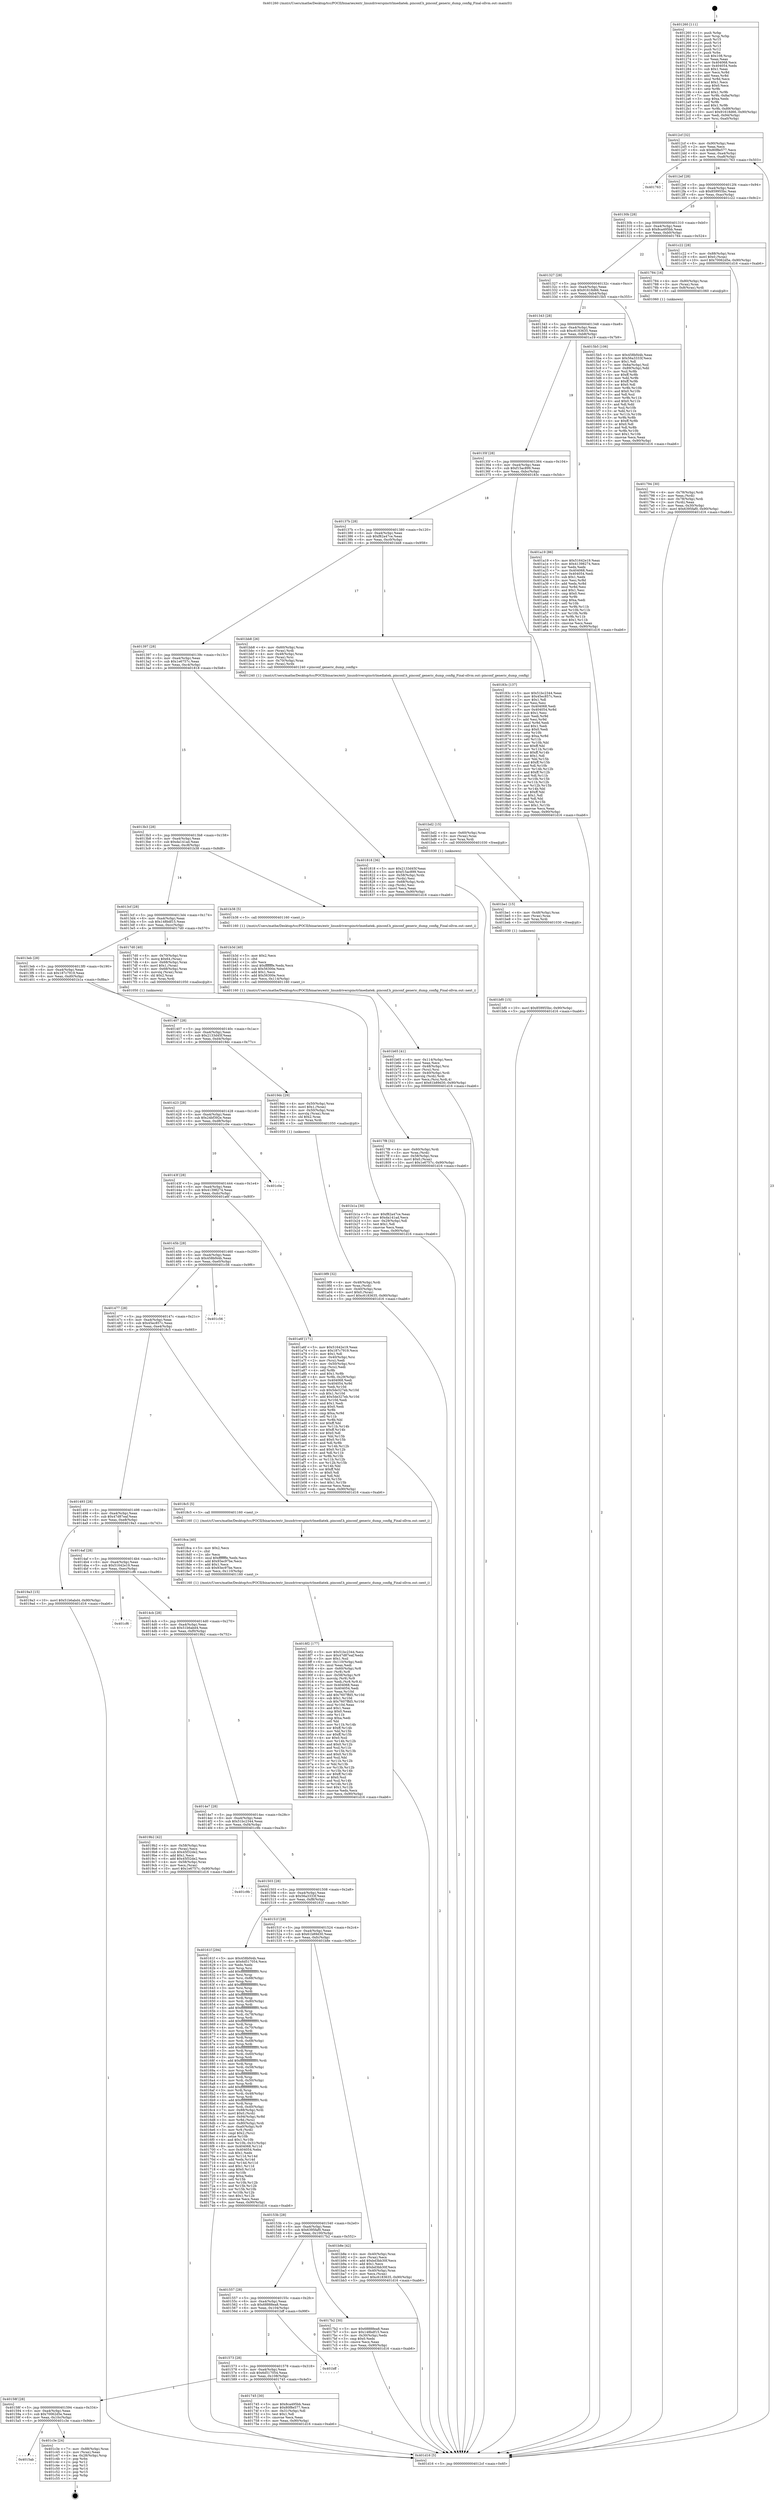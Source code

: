 digraph "0x401260" {
  label = "0x401260 (/mnt/c/Users/mathe/Desktop/tcc/POCII/binaries/extr_linuxdriverspinctrlmediatek..pinconf.h_pinconf_generic_dump_config_Final-ollvm.out::main(0))"
  labelloc = "t"
  node[shape=record]

  Entry [label="",width=0.3,height=0.3,shape=circle,fillcolor=black,style=filled]
  "0x4012cf" [label="{
     0x4012cf [32]\l
     | [instrs]\l
     &nbsp;&nbsp;0x4012cf \<+6\>: mov -0x90(%rbp),%eax\l
     &nbsp;&nbsp;0x4012d5 \<+2\>: mov %eax,%ecx\l
     &nbsp;&nbsp;0x4012d7 \<+6\>: sub $0x80f8e577,%ecx\l
     &nbsp;&nbsp;0x4012dd \<+6\>: mov %eax,-0xa4(%rbp)\l
     &nbsp;&nbsp;0x4012e3 \<+6\>: mov %ecx,-0xa8(%rbp)\l
     &nbsp;&nbsp;0x4012e9 \<+6\>: je 0000000000401763 \<main+0x503\>\l
  }"]
  "0x401763" [label="{
     0x401763\l
  }", style=dashed]
  "0x4012ef" [label="{
     0x4012ef [28]\l
     | [instrs]\l
     &nbsp;&nbsp;0x4012ef \<+5\>: jmp 00000000004012f4 \<main+0x94\>\l
     &nbsp;&nbsp;0x4012f4 \<+6\>: mov -0xa4(%rbp),%eax\l
     &nbsp;&nbsp;0x4012fa \<+5\>: sub $0x859955bc,%eax\l
     &nbsp;&nbsp;0x4012ff \<+6\>: mov %eax,-0xac(%rbp)\l
     &nbsp;&nbsp;0x401305 \<+6\>: je 0000000000401c22 \<main+0x9c2\>\l
  }"]
  Exit [label="",width=0.3,height=0.3,shape=circle,fillcolor=black,style=filled,peripheries=2]
  "0x401c22" [label="{
     0x401c22 [28]\l
     | [instrs]\l
     &nbsp;&nbsp;0x401c22 \<+7\>: mov -0x88(%rbp),%rax\l
     &nbsp;&nbsp;0x401c29 \<+6\>: movl $0x0,(%rax)\l
     &nbsp;&nbsp;0x401c2f \<+10\>: movl $0x70062d5e,-0x90(%rbp)\l
     &nbsp;&nbsp;0x401c39 \<+5\>: jmp 0000000000401d16 \<main+0xab6\>\l
  }"]
  "0x40130b" [label="{
     0x40130b [28]\l
     | [instrs]\l
     &nbsp;&nbsp;0x40130b \<+5\>: jmp 0000000000401310 \<main+0xb0\>\l
     &nbsp;&nbsp;0x401310 \<+6\>: mov -0xa4(%rbp),%eax\l
     &nbsp;&nbsp;0x401316 \<+5\>: sub $0x8ca495bb,%eax\l
     &nbsp;&nbsp;0x40131b \<+6\>: mov %eax,-0xb0(%rbp)\l
     &nbsp;&nbsp;0x401321 \<+6\>: je 0000000000401784 \<main+0x524\>\l
  }"]
  "0x4015ab" [label="{
     0x4015ab\l
  }", style=dashed]
  "0x401784" [label="{
     0x401784 [16]\l
     | [instrs]\l
     &nbsp;&nbsp;0x401784 \<+4\>: mov -0x80(%rbp),%rax\l
     &nbsp;&nbsp;0x401788 \<+3\>: mov (%rax),%rax\l
     &nbsp;&nbsp;0x40178b \<+4\>: mov 0x8(%rax),%rdi\l
     &nbsp;&nbsp;0x40178f \<+5\>: call 0000000000401060 \<atoi@plt\>\l
     | [calls]\l
     &nbsp;&nbsp;0x401060 \{1\} (unknown)\l
  }"]
  "0x401327" [label="{
     0x401327 [28]\l
     | [instrs]\l
     &nbsp;&nbsp;0x401327 \<+5\>: jmp 000000000040132c \<main+0xcc\>\l
     &nbsp;&nbsp;0x40132c \<+6\>: mov -0xa4(%rbp),%eax\l
     &nbsp;&nbsp;0x401332 \<+5\>: sub $0x91618d66,%eax\l
     &nbsp;&nbsp;0x401337 \<+6\>: mov %eax,-0xb4(%rbp)\l
     &nbsp;&nbsp;0x40133d \<+6\>: je 00000000004015b5 \<main+0x355\>\l
  }"]
  "0x401c3e" [label="{
     0x401c3e [24]\l
     | [instrs]\l
     &nbsp;&nbsp;0x401c3e \<+7\>: mov -0x88(%rbp),%rax\l
     &nbsp;&nbsp;0x401c45 \<+2\>: mov (%rax),%eax\l
     &nbsp;&nbsp;0x401c47 \<+4\>: lea -0x28(%rbp),%rsp\l
     &nbsp;&nbsp;0x401c4b \<+1\>: pop %rbx\l
     &nbsp;&nbsp;0x401c4c \<+2\>: pop %r12\l
     &nbsp;&nbsp;0x401c4e \<+2\>: pop %r13\l
     &nbsp;&nbsp;0x401c50 \<+2\>: pop %r14\l
     &nbsp;&nbsp;0x401c52 \<+2\>: pop %r15\l
     &nbsp;&nbsp;0x401c54 \<+1\>: pop %rbp\l
     &nbsp;&nbsp;0x401c55 \<+1\>: ret\l
  }"]
  "0x4015b5" [label="{
     0x4015b5 [106]\l
     | [instrs]\l
     &nbsp;&nbsp;0x4015b5 \<+5\>: mov $0x458bf44b,%eax\l
     &nbsp;&nbsp;0x4015ba \<+5\>: mov $0x56a3333f,%ecx\l
     &nbsp;&nbsp;0x4015bf \<+2\>: mov $0x1,%dl\l
     &nbsp;&nbsp;0x4015c1 \<+7\>: mov -0x8a(%rbp),%sil\l
     &nbsp;&nbsp;0x4015c8 \<+7\>: mov -0x89(%rbp),%dil\l
     &nbsp;&nbsp;0x4015cf \<+3\>: mov %sil,%r8b\l
     &nbsp;&nbsp;0x4015d2 \<+4\>: xor $0xff,%r8b\l
     &nbsp;&nbsp;0x4015d6 \<+3\>: mov %dil,%r9b\l
     &nbsp;&nbsp;0x4015d9 \<+4\>: xor $0xff,%r9b\l
     &nbsp;&nbsp;0x4015dd \<+3\>: xor $0x0,%dl\l
     &nbsp;&nbsp;0x4015e0 \<+3\>: mov %r8b,%r10b\l
     &nbsp;&nbsp;0x4015e3 \<+4\>: and $0x0,%r10b\l
     &nbsp;&nbsp;0x4015e7 \<+3\>: and %dl,%sil\l
     &nbsp;&nbsp;0x4015ea \<+3\>: mov %r9b,%r11b\l
     &nbsp;&nbsp;0x4015ed \<+4\>: and $0x0,%r11b\l
     &nbsp;&nbsp;0x4015f1 \<+3\>: and %dl,%dil\l
     &nbsp;&nbsp;0x4015f4 \<+3\>: or %sil,%r10b\l
     &nbsp;&nbsp;0x4015f7 \<+3\>: or %dil,%r11b\l
     &nbsp;&nbsp;0x4015fa \<+3\>: xor %r11b,%r10b\l
     &nbsp;&nbsp;0x4015fd \<+3\>: or %r9b,%r8b\l
     &nbsp;&nbsp;0x401600 \<+4\>: xor $0xff,%r8b\l
     &nbsp;&nbsp;0x401604 \<+3\>: or $0x0,%dl\l
     &nbsp;&nbsp;0x401607 \<+3\>: and %dl,%r8b\l
     &nbsp;&nbsp;0x40160a \<+3\>: or %r8b,%r10b\l
     &nbsp;&nbsp;0x40160d \<+4\>: test $0x1,%r10b\l
     &nbsp;&nbsp;0x401611 \<+3\>: cmovne %ecx,%eax\l
     &nbsp;&nbsp;0x401614 \<+6\>: mov %eax,-0x90(%rbp)\l
     &nbsp;&nbsp;0x40161a \<+5\>: jmp 0000000000401d16 \<main+0xab6\>\l
  }"]
  "0x401343" [label="{
     0x401343 [28]\l
     | [instrs]\l
     &nbsp;&nbsp;0x401343 \<+5\>: jmp 0000000000401348 \<main+0xe8\>\l
     &nbsp;&nbsp;0x401348 \<+6\>: mov -0xa4(%rbp),%eax\l
     &nbsp;&nbsp;0x40134e \<+5\>: sub $0xc6183635,%eax\l
     &nbsp;&nbsp;0x401353 \<+6\>: mov %eax,-0xb8(%rbp)\l
     &nbsp;&nbsp;0x401359 \<+6\>: je 0000000000401a19 \<main+0x7b9\>\l
  }"]
  "0x401d16" [label="{
     0x401d16 [5]\l
     | [instrs]\l
     &nbsp;&nbsp;0x401d16 \<+5\>: jmp 00000000004012cf \<main+0x6f\>\l
  }"]
  "0x401260" [label="{
     0x401260 [111]\l
     | [instrs]\l
     &nbsp;&nbsp;0x401260 \<+1\>: push %rbp\l
     &nbsp;&nbsp;0x401261 \<+3\>: mov %rsp,%rbp\l
     &nbsp;&nbsp;0x401264 \<+2\>: push %r15\l
     &nbsp;&nbsp;0x401266 \<+2\>: push %r14\l
     &nbsp;&nbsp;0x401268 \<+2\>: push %r13\l
     &nbsp;&nbsp;0x40126a \<+2\>: push %r12\l
     &nbsp;&nbsp;0x40126c \<+1\>: push %rbx\l
     &nbsp;&nbsp;0x40126d \<+7\>: sub $0x108,%rsp\l
     &nbsp;&nbsp;0x401274 \<+2\>: xor %eax,%eax\l
     &nbsp;&nbsp;0x401276 \<+7\>: mov 0x404068,%ecx\l
     &nbsp;&nbsp;0x40127d \<+7\>: mov 0x404054,%edx\l
     &nbsp;&nbsp;0x401284 \<+3\>: sub $0x1,%eax\l
     &nbsp;&nbsp;0x401287 \<+3\>: mov %ecx,%r8d\l
     &nbsp;&nbsp;0x40128a \<+3\>: add %eax,%r8d\l
     &nbsp;&nbsp;0x40128d \<+4\>: imul %r8d,%ecx\l
     &nbsp;&nbsp;0x401291 \<+3\>: and $0x1,%ecx\l
     &nbsp;&nbsp;0x401294 \<+3\>: cmp $0x0,%ecx\l
     &nbsp;&nbsp;0x401297 \<+4\>: sete %r9b\l
     &nbsp;&nbsp;0x40129b \<+4\>: and $0x1,%r9b\l
     &nbsp;&nbsp;0x40129f \<+7\>: mov %r9b,-0x8a(%rbp)\l
     &nbsp;&nbsp;0x4012a6 \<+3\>: cmp $0xa,%edx\l
     &nbsp;&nbsp;0x4012a9 \<+4\>: setl %r9b\l
     &nbsp;&nbsp;0x4012ad \<+4\>: and $0x1,%r9b\l
     &nbsp;&nbsp;0x4012b1 \<+7\>: mov %r9b,-0x89(%rbp)\l
     &nbsp;&nbsp;0x4012b8 \<+10\>: movl $0x91618d66,-0x90(%rbp)\l
     &nbsp;&nbsp;0x4012c2 \<+6\>: mov %edi,-0x94(%rbp)\l
     &nbsp;&nbsp;0x4012c8 \<+7\>: mov %rsi,-0xa0(%rbp)\l
  }"]
  "0x401bf0" [label="{
     0x401bf0 [15]\l
     | [instrs]\l
     &nbsp;&nbsp;0x401bf0 \<+10\>: movl $0x859955bc,-0x90(%rbp)\l
     &nbsp;&nbsp;0x401bfa \<+5\>: jmp 0000000000401d16 \<main+0xab6\>\l
  }"]
  "0x401a19" [label="{
     0x401a19 [86]\l
     | [instrs]\l
     &nbsp;&nbsp;0x401a19 \<+5\>: mov $0x51642e19,%eax\l
     &nbsp;&nbsp;0x401a1e \<+5\>: mov $0x41398274,%ecx\l
     &nbsp;&nbsp;0x401a23 \<+2\>: xor %edx,%edx\l
     &nbsp;&nbsp;0x401a25 \<+7\>: mov 0x404068,%esi\l
     &nbsp;&nbsp;0x401a2c \<+7\>: mov 0x404054,%edi\l
     &nbsp;&nbsp;0x401a33 \<+3\>: sub $0x1,%edx\l
     &nbsp;&nbsp;0x401a36 \<+3\>: mov %esi,%r8d\l
     &nbsp;&nbsp;0x401a39 \<+3\>: add %edx,%r8d\l
     &nbsp;&nbsp;0x401a3c \<+4\>: imul %r8d,%esi\l
     &nbsp;&nbsp;0x401a40 \<+3\>: and $0x1,%esi\l
     &nbsp;&nbsp;0x401a43 \<+3\>: cmp $0x0,%esi\l
     &nbsp;&nbsp;0x401a46 \<+4\>: sete %r9b\l
     &nbsp;&nbsp;0x401a4a \<+3\>: cmp $0xa,%edi\l
     &nbsp;&nbsp;0x401a4d \<+4\>: setl %r10b\l
     &nbsp;&nbsp;0x401a51 \<+3\>: mov %r9b,%r11b\l
     &nbsp;&nbsp;0x401a54 \<+3\>: and %r10b,%r11b\l
     &nbsp;&nbsp;0x401a57 \<+3\>: xor %r10b,%r9b\l
     &nbsp;&nbsp;0x401a5a \<+3\>: or %r9b,%r11b\l
     &nbsp;&nbsp;0x401a5d \<+4\>: test $0x1,%r11b\l
     &nbsp;&nbsp;0x401a61 \<+3\>: cmovne %ecx,%eax\l
     &nbsp;&nbsp;0x401a64 \<+6\>: mov %eax,-0x90(%rbp)\l
     &nbsp;&nbsp;0x401a6a \<+5\>: jmp 0000000000401d16 \<main+0xab6\>\l
  }"]
  "0x40135f" [label="{
     0x40135f [28]\l
     | [instrs]\l
     &nbsp;&nbsp;0x40135f \<+5\>: jmp 0000000000401364 \<main+0x104\>\l
     &nbsp;&nbsp;0x401364 \<+6\>: mov -0xa4(%rbp),%eax\l
     &nbsp;&nbsp;0x40136a \<+5\>: sub $0xf15ac899,%eax\l
     &nbsp;&nbsp;0x40136f \<+6\>: mov %eax,-0xbc(%rbp)\l
     &nbsp;&nbsp;0x401375 \<+6\>: je 000000000040183c \<main+0x5dc\>\l
  }"]
  "0x401be1" [label="{
     0x401be1 [15]\l
     | [instrs]\l
     &nbsp;&nbsp;0x401be1 \<+4\>: mov -0x48(%rbp),%rax\l
     &nbsp;&nbsp;0x401be5 \<+3\>: mov (%rax),%rax\l
     &nbsp;&nbsp;0x401be8 \<+3\>: mov %rax,%rdi\l
     &nbsp;&nbsp;0x401beb \<+5\>: call 0000000000401030 \<free@plt\>\l
     | [calls]\l
     &nbsp;&nbsp;0x401030 \{1\} (unknown)\l
  }"]
  "0x40183c" [label="{
     0x40183c [137]\l
     | [instrs]\l
     &nbsp;&nbsp;0x40183c \<+5\>: mov $0x51bc2344,%eax\l
     &nbsp;&nbsp;0x401841 \<+5\>: mov $0x45ec857c,%ecx\l
     &nbsp;&nbsp;0x401846 \<+2\>: mov $0x1,%dl\l
     &nbsp;&nbsp;0x401848 \<+2\>: xor %esi,%esi\l
     &nbsp;&nbsp;0x40184a \<+7\>: mov 0x404068,%edi\l
     &nbsp;&nbsp;0x401851 \<+8\>: mov 0x404054,%r8d\l
     &nbsp;&nbsp;0x401859 \<+3\>: sub $0x1,%esi\l
     &nbsp;&nbsp;0x40185c \<+3\>: mov %edi,%r9d\l
     &nbsp;&nbsp;0x40185f \<+3\>: add %esi,%r9d\l
     &nbsp;&nbsp;0x401862 \<+4\>: imul %r9d,%edi\l
     &nbsp;&nbsp;0x401866 \<+3\>: and $0x1,%edi\l
     &nbsp;&nbsp;0x401869 \<+3\>: cmp $0x0,%edi\l
     &nbsp;&nbsp;0x40186c \<+4\>: sete %r10b\l
     &nbsp;&nbsp;0x401870 \<+4\>: cmp $0xa,%r8d\l
     &nbsp;&nbsp;0x401874 \<+4\>: setl %r11b\l
     &nbsp;&nbsp;0x401878 \<+3\>: mov %r10b,%bl\l
     &nbsp;&nbsp;0x40187b \<+3\>: xor $0xff,%bl\l
     &nbsp;&nbsp;0x40187e \<+3\>: mov %r11b,%r14b\l
     &nbsp;&nbsp;0x401881 \<+4\>: xor $0xff,%r14b\l
     &nbsp;&nbsp;0x401885 \<+3\>: xor $0x1,%dl\l
     &nbsp;&nbsp;0x401888 \<+3\>: mov %bl,%r15b\l
     &nbsp;&nbsp;0x40188b \<+4\>: and $0xff,%r15b\l
     &nbsp;&nbsp;0x40188f \<+3\>: and %dl,%r10b\l
     &nbsp;&nbsp;0x401892 \<+3\>: mov %r14b,%r12b\l
     &nbsp;&nbsp;0x401895 \<+4\>: and $0xff,%r12b\l
     &nbsp;&nbsp;0x401899 \<+3\>: and %dl,%r11b\l
     &nbsp;&nbsp;0x40189c \<+3\>: or %r10b,%r15b\l
     &nbsp;&nbsp;0x40189f \<+3\>: or %r11b,%r12b\l
     &nbsp;&nbsp;0x4018a2 \<+3\>: xor %r12b,%r15b\l
     &nbsp;&nbsp;0x4018a5 \<+3\>: or %r14b,%bl\l
     &nbsp;&nbsp;0x4018a8 \<+3\>: xor $0xff,%bl\l
     &nbsp;&nbsp;0x4018ab \<+3\>: or $0x1,%dl\l
     &nbsp;&nbsp;0x4018ae \<+2\>: and %dl,%bl\l
     &nbsp;&nbsp;0x4018b0 \<+3\>: or %bl,%r15b\l
     &nbsp;&nbsp;0x4018b3 \<+4\>: test $0x1,%r15b\l
     &nbsp;&nbsp;0x4018b7 \<+3\>: cmovne %ecx,%eax\l
     &nbsp;&nbsp;0x4018ba \<+6\>: mov %eax,-0x90(%rbp)\l
     &nbsp;&nbsp;0x4018c0 \<+5\>: jmp 0000000000401d16 \<main+0xab6\>\l
  }"]
  "0x40137b" [label="{
     0x40137b [28]\l
     | [instrs]\l
     &nbsp;&nbsp;0x40137b \<+5\>: jmp 0000000000401380 \<main+0x120\>\l
     &nbsp;&nbsp;0x401380 \<+6\>: mov -0xa4(%rbp),%eax\l
     &nbsp;&nbsp;0x401386 \<+5\>: sub $0xf82a47ce,%eax\l
     &nbsp;&nbsp;0x40138b \<+6\>: mov %eax,-0xc0(%rbp)\l
     &nbsp;&nbsp;0x401391 \<+6\>: je 0000000000401bb8 \<main+0x958\>\l
  }"]
  "0x401bd2" [label="{
     0x401bd2 [15]\l
     | [instrs]\l
     &nbsp;&nbsp;0x401bd2 \<+4\>: mov -0x60(%rbp),%rax\l
     &nbsp;&nbsp;0x401bd6 \<+3\>: mov (%rax),%rax\l
     &nbsp;&nbsp;0x401bd9 \<+3\>: mov %rax,%rdi\l
     &nbsp;&nbsp;0x401bdc \<+5\>: call 0000000000401030 \<free@plt\>\l
     | [calls]\l
     &nbsp;&nbsp;0x401030 \{1\} (unknown)\l
  }"]
  "0x401bb8" [label="{
     0x401bb8 [26]\l
     | [instrs]\l
     &nbsp;&nbsp;0x401bb8 \<+4\>: mov -0x60(%rbp),%rax\l
     &nbsp;&nbsp;0x401bbc \<+3\>: mov (%rax),%rdi\l
     &nbsp;&nbsp;0x401bbf \<+4\>: mov -0x48(%rbp),%rax\l
     &nbsp;&nbsp;0x401bc3 \<+3\>: mov (%rax),%rsi\l
     &nbsp;&nbsp;0x401bc6 \<+4\>: mov -0x70(%rbp),%rax\l
     &nbsp;&nbsp;0x401bca \<+3\>: mov (%rax),%rdx\l
     &nbsp;&nbsp;0x401bcd \<+5\>: call 0000000000401240 \<pinconf_generic_dump_config\>\l
     | [calls]\l
     &nbsp;&nbsp;0x401240 \{1\} (/mnt/c/Users/mathe/Desktop/tcc/POCII/binaries/extr_linuxdriverspinctrlmediatek..pinconf.h_pinconf_generic_dump_config_Final-ollvm.out::pinconf_generic_dump_config)\l
  }"]
  "0x401397" [label="{
     0x401397 [28]\l
     | [instrs]\l
     &nbsp;&nbsp;0x401397 \<+5\>: jmp 000000000040139c \<main+0x13c\>\l
     &nbsp;&nbsp;0x40139c \<+6\>: mov -0xa4(%rbp),%eax\l
     &nbsp;&nbsp;0x4013a2 \<+5\>: sub $0x1e6757c,%eax\l
     &nbsp;&nbsp;0x4013a7 \<+6\>: mov %eax,-0xc4(%rbp)\l
     &nbsp;&nbsp;0x4013ad \<+6\>: je 0000000000401818 \<main+0x5b8\>\l
  }"]
  "0x401b65" [label="{
     0x401b65 [41]\l
     | [instrs]\l
     &nbsp;&nbsp;0x401b65 \<+6\>: mov -0x114(%rbp),%ecx\l
     &nbsp;&nbsp;0x401b6b \<+3\>: imul %eax,%ecx\l
     &nbsp;&nbsp;0x401b6e \<+4\>: mov -0x48(%rbp),%rsi\l
     &nbsp;&nbsp;0x401b72 \<+3\>: mov (%rsi),%rsi\l
     &nbsp;&nbsp;0x401b75 \<+4\>: mov -0x40(%rbp),%rdi\l
     &nbsp;&nbsp;0x401b79 \<+3\>: movslq (%rdi),%rdi\l
     &nbsp;&nbsp;0x401b7c \<+3\>: mov %ecx,(%rsi,%rdi,4)\l
     &nbsp;&nbsp;0x401b7f \<+10\>: movl $0x61b89d30,-0x90(%rbp)\l
     &nbsp;&nbsp;0x401b89 \<+5\>: jmp 0000000000401d16 \<main+0xab6\>\l
  }"]
  "0x401818" [label="{
     0x401818 [36]\l
     | [instrs]\l
     &nbsp;&nbsp;0x401818 \<+5\>: mov $0x2133d45f,%eax\l
     &nbsp;&nbsp;0x40181d \<+5\>: mov $0xf15ac899,%ecx\l
     &nbsp;&nbsp;0x401822 \<+4\>: mov -0x58(%rbp),%rdx\l
     &nbsp;&nbsp;0x401826 \<+2\>: mov (%rdx),%esi\l
     &nbsp;&nbsp;0x401828 \<+4\>: mov -0x68(%rbp),%rdx\l
     &nbsp;&nbsp;0x40182c \<+2\>: cmp (%rdx),%esi\l
     &nbsp;&nbsp;0x40182e \<+3\>: cmovl %ecx,%eax\l
     &nbsp;&nbsp;0x401831 \<+6\>: mov %eax,-0x90(%rbp)\l
     &nbsp;&nbsp;0x401837 \<+5\>: jmp 0000000000401d16 \<main+0xab6\>\l
  }"]
  "0x4013b3" [label="{
     0x4013b3 [28]\l
     | [instrs]\l
     &nbsp;&nbsp;0x4013b3 \<+5\>: jmp 00000000004013b8 \<main+0x158\>\l
     &nbsp;&nbsp;0x4013b8 \<+6\>: mov -0xa4(%rbp),%eax\l
     &nbsp;&nbsp;0x4013be \<+5\>: sub $0xda141ad,%eax\l
     &nbsp;&nbsp;0x4013c3 \<+6\>: mov %eax,-0xc8(%rbp)\l
     &nbsp;&nbsp;0x4013c9 \<+6\>: je 0000000000401b38 \<main+0x8d8\>\l
  }"]
  "0x401b3d" [label="{
     0x401b3d [40]\l
     | [instrs]\l
     &nbsp;&nbsp;0x401b3d \<+5\>: mov $0x2,%ecx\l
     &nbsp;&nbsp;0x401b42 \<+1\>: cltd\l
     &nbsp;&nbsp;0x401b43 \<+2\>: idiv %ecx\l
     &nbsp;&nbsp;0x401b45 \<+6\>: imul $0xfffffffe,%edx,%ecx\l
     &nbsp;&nbsp;0x401b4b \<+6\>: sub $0x56300e,%ecx\l
     &nbsp;&nbsp;0x401b51 \<+3\>: add $0x1,%ecx\l
     &nbsp;&nbsp;0x401b54 \<+6\>: add $0x56300e,%ecx\l
     &nbsp;&nbsp;0x401b5a \<+6\>: mov %ecx,-0x114(%rbp)\l
     &nbsp;&nbsp;0x401b60 \<+5\>: call 0000000000401160 \<next_i\>\l
     | [calls]\l
     &nbsp;&nbsp;0x401160 \{1\} (/mnt/c/Users/mathe/Desktop/tcc/POCII/binaries/extr_linuxdriverspinctrlmediatek..pinconf.h_pinconf_generic_dump_config_Final-ollvm.out::next_i)\l
  }"]
  "0x401b38" [label="{
     0x401b38 [5]\l
     | [instrs]\l
     &nbsp;&nbsp;0x401b38 \<+5\>: call 0000000000401160 \<next_i\>\l
     | [calls]\l
     &nbsp;&nbsp;0x401160 \{1\} (/mnt/c/Users/mathe/Desktop/tcc/POCII/binaries/extr_linuxdriverspinctrlmediatek..pinconf.h_pinconf_generic_dump_config_Final-ollvm.out::next_i)\l
  }"]
  "0x4013cf" [label="{
     0x4013cf [28]\l
     | [instrs]\l
     &nbsp;&nbsp;0x4013cf \<+5\>: jmp 00000000004013d4 \<main+0x174\>\l
     &nbsp;&nbsp;0x4013d4 \<+6\>: mov -0xa4(%rbp),%eax\l
     &nbsp;&nbsp;0x4013da \<+5\>: sub $0x148bdf15,%eax\l
     &nbsp;&nbsp;0x4013df \<+6\>: mov %eax,-0xcc(%rbp)\l
     &nbsp;&nbsp;0x4013e5 \<+6\>: je 00000000004017d0 \<main+0x570\>\l
  }"]
  "0x4019f9" [label="{
     0x4019f9 [32]\l
     | [instrs]\l
     &nbsp;&nbsp;0x4019f9 \<+4\>: mov -0x48(%rbp),%rdi\l
     &nbsp;&nbsp;0x4019fd \<+3\>: mov %rax,(%rdi)\l
     &nbsp;&nbsp;0x401a00 \<+4\>: mov -0x40(%rbp),%rax\l
     &nbsp;&nbsp;0x401a04 \<+6\>: movl $0x0,(%rax)\l
     &nbsp;&nbsp;0x401a0a \<+10\>: movl $0xc6183635,-0x90(%rbp)\l
     &nbsp;&nbsp;0x401a14 \<+5\>: jmp 0000000000401d16 \<main+0xab6\>\l
  }"]
  "0x4017d0" [label="{
     0x4017d0 [40]\l
     | [instrs]\l
     &nbsp;&nbsp;0x4017d0 \<+4\>: mov -0x70(%rbp),%rax\l
     &nbsp;&nbsp;0x4017d4 \<+7\>: movq $0x64,(%rax)\l
     &nbsp;&nbsp;0x4017db \<+4\>: mov -0x68(%rbp),%rax\l
     &nbsp;&nbsp;0x4017df \<+6\>: movl $0x1,(%rax)\l
     &nbsp;&nbsp;0x4017e5 \<+4\>: mov -0x68(%rbp),%rax\l
     &nbsp;&nbsp;0x4017e9 \<+3\>: movslq (%rax),%rax\l
     &nbsp;&nbsp;0x4017ec \<+4\>: shl $0x2,%rax\l
     &nbsp;&nbsp;0x4017f0 \<+3\>: mov %rax,%rdi\l
     &nbsp;&nbsp;0x4017f3 \<+5\>: call 0000000000401050 \<malloc@plt\>\l
     | [calls]\l
     &nbsp;&nbsp;0x401050 \{1\} (unknown)\l
  }"]
  "0x4013eb" [label="{
     0x4013eb [28]\l
     | [instrs]\l
     &nbsp;&nbsp;0x4013eb \<+5\>: jmp 00000000004013f0 \<main+0x190\>\l
     &nbsp;&nbsp;0x4013f0 \<+6\>: mov -0xa4(%rbp),%eax\l
     &nbsp;&nbsp;0x4013f6 \<+5\>: sub $0x187c7919,%eax\l
     &nbsp;&nbsp;0x4013fb \<+6\>: mov %eax,-0xd0(%rbp)\l
     &nbsp;&nbsp;0x401401 \<+6\>: je 0000000000401b1a \<main+0x8ba\>\l
  }"]
  "0x4018f2" [label="{
     0x4018f2 [177]\l
     | [instrs]\l
     &nbsp;&nbsp;0x4018f2 \<+5\>: mov $0x51bc2344,%ecx\l
     &nbsp;&nbsp;0x4018f7 \<+5\>: mov $0x47d87eaf,%edx\l
     &nbsp;&nbsp;0x4018fc \<+3\>: mov $0x1,%sil\l
     &nbsp;&nbsp;0x4018ff \<+6\>: mov -0x110(%rbp),%edi\l
     &nbsp;&nbsp;0x401905 \<+3\>: imul %eax,%edi\l
     &nbsp;&nbsp;0x401908 \<+4\>: mov -0x60(%rbp),%r8\l
     &nbsp;&nbsp;0x40190c \<+3\>: mov (%r8),%r8\l
     &nbsp;&nbsp;0x40190f \<+4\>: mov -0x58(%rbp),%r9\l
     &nbsp;&nbsp;0x401913 \<+3\>: movslq (%r9),%r9\l
     &nbsp;&nbsp;0x401916 \<+4\>: mov %edi,(%r8,%r9,4)\l
     &nbsp;&nbsp;0x40191a \<+7\>: mov 0x404068,%eax\l
     &nbsp;&nbsp;0x401921 \<+7\>: mov 0x404054,%edi\l
     &nbsp;&nbsp;0x401928 \<+3\>: mov %eax,%r10d\l
     &nbsp;&nbsp;0x40192b \<+7\>: add $0x7607ffd5,%r10d\l
     &nbsp;&nbsp;0x401932 \<+4\>: sub $0x1,%r10d\l
     &nbsp;&nbsp;0x401936 \<+7\>: sub $0x7607ffd5,%r10d\l
     &nbsp;&nbsp;0x40193d \<+4\>: imul %r10d,%eax\l
     &nbsp;&nbsp;0x401941 \<+3\>: and $0x1,%eax\l
     &nbsp;&nbsp;0x401944 \<+3\>: cmp $0x0,%eax\l
     &nbsp;&nbsp;0x401947 \<+4\>: sete %r11b\l
     &nbsp;&nbsp;0x40194b \<+3\>: cmp $0xa,%edi\l
     &nbsp;&nbsp;0x40194e \<+3\>: setl %bl\l
     &nbsp;&nbsp;0x401951 \<+3\>: mov %r11b,%r14b\l
     &nbsp;&nbsp;0x401954 \<+4\>: xor $0xff,%r14b\l
     &nbsp;&nbsp;0x401958 \<+3\>: mov %bl,%r15b\l
     &nbsp;&nbsp;0x40195b \<+4\>: xor $0xff,%r15b\l
     &nbsp;&nbsp;0x40195f \<+4\>: xor $0x0,%sil\l
     &nbsp;&nbsp;0x401963 \<+3\>: mov %r14b,%r12b\l
     &nbsp;&nbsp;0x401966 \<+4\>: and $0x0,%r12b\l
     &nbsp;&nbsp;0x40196a \<+3\>: and %sil,%r11b\l
     &nbsp;&nbsp;0x40196d \<+3\>: mov %r15b,%r13b\l
     &nbsp;&nbsp;0x401970 \<+4\>: and $0x0,%r13b\l
     &nbsp;&nbsp;0x401974 \<+3\>: and %sil,%bl\l
     &nbsp;&nbsp;0x401977 \<+3\>: or %r11b,%r12b\l
     &nbsp;&nbsp;0x40197a \<+3\>: or %bl,%r13b\l
     &nbsp;&nbsp;0x40197d \<+3\>: xor %r13b,%r12b\l
     &nbsp;&nbsp;0x401980 \<+3\>: or %r15b,%r14b\l
     &nbsp;&nbsp;0x401983 \<+4\>: xor $0xff,%r14b\l
     &nbsp;&nbsp;0x401987 \<+4\>: or $0x0,%sil\l
     &nbsp;&nbsp;0x40198b \<+3\>: and %sil,%r14b\l
     &nbsp;&nbsp;0x40198e \<+3\>: or %r14b,%r12b\l
     &nbsp;&nbsp;0x401991 \<+4\>: test $0x1,%r12b\l
     &nbsp;&nbsp;0x401995 \<+3\>: cmovne %edx,%ecx\l
     &nbsp;&nbsp;0x401998 \<+6\>: mov %ecx,-0x90(%rbp)\l
     &nbsp;&nbsp;0x40199e \<+5\>: jmp 0000000000401d16 \<main+0xab6\>\l
  }"]
  "0x401b1a" [label="{
     0x401b1a [30]\l
     | [instrs]\l
     &nbsp;&nbsp;0x401b1a \<+5\>: mov $0xf82a47ce,%eax\l
     &nbsp;&nbsp;0x401b1f \<+5\>: mov $0xda141ad,%ecx\l
     &nbsp;&nbsp;0x401b24 \<+3\>: mov -0x29(%rbp),%dl\l
     &nbsp;&nbsp;0x401b27 \<+3\>: test $0x1,%dl\l
     &nbsp;&nbsp;0x401b2a \<+3\>: cmovne %ecx,%eax\l
     &nbsp;&nbsp;0x401b2d \<+6\>: mov %eax,-0x90(%rbp)\l
     &nbsp;&nbsp;0x401b33 \<+5\>: jmp 0000000000401d16 \<main+0xab6\>\l
  }"]
  "0x401407" [label="{
     0x401407 [28]\l
     | [instrs]\l
     &nbsp;&nbsp;0x401407 \<+5\>: jmp 000000000040140c \<main+0x1ac\>\l
     &nbsp;&nbsp;0x40140c \<+6\>: mov -0xa4(%rbp),%eax\l
     &nbsp;&nbsp;0x401412 \<+5\>: sub $0x2133d45f,%eax\l
     &nbsp;&nbsp;0x401417 \<+6\>: mov %eax,-0xd4(%rbp)\l
     &nbsp;&nbsp;0x40141d \<+6\>: je 00000000004019dc \<main+0x77c\>\l
  }"]
  "0x4018ca" [label="{
     0x4018ca [40]\l
     | [instrs]\l
     &nbsp;&nbsp;0x4018ca \<+5\>: mov $0x2,%ecx\l
     &nbsp;&nbsp;0x4018cf \<+1\>: cltd\l
     &nbsp;&nbsp;0x4018d0 \<+2\>: idiv %ecx\l
     &nbsp;&nbsp;0x4018d2 \<+6\>: imul $0xfffffffe,%edx,%ecx\l
     &nbsp;&nbsp;0x4018d8 \<+6\>: add $0x93ec97be,%ecx\l
     &nbsp;&nbsp;0x4018de \<+3\>: add $0x1,%ecx\l
     &nbsp;&nbsp;0x4018e1 \<+6\>: sub $0x93ec97be,%ecx\l
     &nbsp;&nbsp;0x4018e7 \<+6\>: mov %ecx,-0x110(%rbp)\l
     &nbsp;&nbsp;0x4018ed \<+5\>: call 0000000000401160 \<next_i\>\l
     | [calls]\l
     &nbsp;&nbsp;0x401160 \{1\} (/mnt/c/Users/mathe/Desktop/tcc/POCII/binaries/extr_linuxdriverspinctrlmediatek..pinconf.h_pinconf_generic_dump_config_Final-ollvm.out::next_i)\l
  }"]
  "0x4019dc" [label="{
     0x4019dc [29]\l
     | [instrs]\l
     &nbsp;&nbsp;0x4019dc \<+4\>: mov -0x50(%rbp),%rax\l
     &nbsp;&nbsp;0x4019e0 \<+6\>: movl $0x1,(%rax)\l
     &nbsp;&nbsp;0x4019e6 \<+4\>: mov -0x50(%rbp),%rax\l
     &nbsp;&nbsp;0x4019ea \<+3\>: movslq (%rax),%rax\l
     &nbsp;&nbsp;0x4019ed \<+4\>: shl $0x2,%rax\l
     &nbsp;&nbsp;0x4019f1 \<+3\>: mov %rax,%rdi\l
     &nbsp;&nbsp;0x4019f4 \<+5\>: call 0000000000401050 \<malloc@plt\>\l
     | [calls]\l
     &nbsp;&nbsp;0x401050 \{1\} (unknown)\l
  }"]
  "0x401423" [label="{
     0x401423 [28]\l
     | [instrs]\l
     &nbsp;&nbsp;0x401423 \<+5\>: jmp 0000000000401428 \<main+0x1c8\>\l
     &nbsp;&nbsp;0x401428 \<+6\>: mov -0xa4(%rbp),%eax\l
     &nbsp;&nbsp;0x40142e \<+5\>: sub $0x24bf392e,%eax\l
     &nbsp;&nbsp;0x401433 \<+6\>: mov %eax,-0xd8(%rbp)\l
     &nbsp;&nbsp;0x401439 \<+6\>: je 0000000000401c0e \<main+0x9ae\>\l
  }"]
  "0x4017f8" [label="{
     0x4017f8 [32]\l
     | [instrs]\l
     &nbsp;&nbsp;0x4017f8 \<+4\>: mov -0x60(%rbp),%rdi\l
     &nbsp;&nbsp;0x4017fc \<+3\>: mov %rax,(%rdi)\l
     &nbsp;&nbsp;0x4017ff \<+4\>: mov -0x58(%rbp),%rax\l
     &nbsp;&nbsp;0x401803 \<+6\>: movl $0x0,(%rax)\l
     &nbsp;&nbsp;0x401809 \<+10\>: movl $0x1e6757c,-0x90(%rbp)\l
     &nbsp;&nbsp;0x401813 \<+5\>: jmp 0000000000401d16 \<main+0xab6\>\l
  }"]
  "0x401c0e" [label="{
     0x401c0e\l
  }", style=dashed]
  "0x40143f" [label="{
     0x40143f [28]\l
     | [instrs]\l
     &nbsp;&nbsp;0x40143f \<+5\>: jmp 0000000000401444 \<main+0x1e4\>\l
     &nbsp;&nbsp;0x401444 \<+6\>: mov -0xa4(%rbp),%eax\l
     &nbsp;&nbsp;0x40144a \<+5\>: sub $0x41398274,%eax\l
     &nbsp;&nbsp;0x40144f \<+6\>: mov %eax,-0xdc(%rbp)\l
     &nbsp;&nbsp;0x401455 \<+6\>: je 0000000000401a6f \<main+0x80f\>\l
  }"]
  "0x401794" [label="{
     0x401794 [30]\l
     | [instrs]\l
     &nbsp;&nbsp;0x401794 \<+4\>: mov -0x78(%rbp),%rdi\l
     &nbsp;&nbsp;0x401798 \<+2\>: mov %eax,(%rdi)\l
     &nbsp;&nbsp;0x40179a \<+4\>: mov -0x78(%rbp),%rdi\l
     &nbsp;&nbsp;0x40179e \<+2\>: mov (%rdi),%eax\l
     &nbsp;&nbsp;0x4017a0 \<+3\>: mov %eax,-0x30(%rbp)\l
     &nbsp;&nbsp;0x4017a3 \<+10\>: movl $0x6395faf0,-0x90(%rbp)\l
     &nbsp;&nbsp;0x4017ad \<+5\>: jmp 0000000000401d16 \<main+0xab6\>\l
  }"]
  "0x401a6f" [label="{
     0x401a6f [171]\l
     | [instrs]\l
     &nbsp;&nbsp;0x401a6f \<+5\>: mov $0x51642e19,%eax\l
     &nbsp;&nbsp;0x401a74 \<+5\>: mov $0x187c7919,%ecx\l
     &nbsp;&nbsp;0x401a79 \<+2\>: mov $0x1,%dl\l
     &nbsp;&nbsp;0x401a7b \<+4\>: mov -0x40(%rbp),%rsi\l
     &nbsp;&nbsp;0x401a7f \<+2\>: mov (%rsi),%edi\l
     &nbsp;&nbsp;0x401a81 \<+4\>: mov -0x50(%rbp),%rsi\l
     &nbsp;&nbsp;0x401a85 \<+2\>: cmp (%rsi),%edi\l
     &nbsp;&nbsp;0x401a87 \<+4\>: setl %r8b\l
     &nbsp;&nbsp;0x401a8b \<+4\>: and $0x1,%r8b\l
     &nbsp;&nbsp;0x401a8f \<+4\>: mov %r8b,-0x29(%rbp)\l
     &nbsp;&nbsp;0x401a93 \<+7\>: mov 0x404068,%edi\l
     &nbsp;&nbsp;0x401a9a \<+8\>: mov 0x404054,%r9d\l
     &nbsp;&nbsp;0x401aa2 \<+3\>: mov %edi,%r10d\l
     &nbsp;&nbsp;0x401aa5 \<+7\>: sub $0x5de327eb,%r10d\l
     &nbsp;&nbsp;0x401aac \<+4\>: sub $0x1,%r10d\l
     &nbsp;&nbsp;0x401ab0 \<+7\>: add $0x5de327eb,%r10d\l
     &nbsp;&nbsp;0x401ab7 \<+4\>: imul %r10d,%edi\l
     &nbsp;&nbsp;0x401abb \<+3\>: and $0x1,%edi\l
     &nbsp;&nbsp;0x401abe \<+3\>: cmp $0x0,%edi\l
     &nbsp;&nbsp;0x401ac1 \<+4\>: sete %r8b\l
     &nbsp;&nbsp;0x401ac5 \<+4\>: cmp $0xa,%r9d\l
     &nbsp;&nbsp;0x401ac9 \<+4\>: setl %r11b\l
     &nbsp;&nbsp;0x401acd \<+3\>: mov %r8b,%bl\l
     &nbsp;&nbsp;0x401ad0 \<+3\>: xor $0xff,%bl\l
     &nbsp;&nbsp;0x401ad3 \<+3\>: mov %r11b,%r14b\l
     &nbsp;&nbsp;0x401ad6 \<+4\>: xor $0xff,%r14b\l
     &nbsp;&nbsp;0x401ada \<+3\>: xor $0x0,%dl\l
     &nbsp;&nbsp;0x401add \<+3\>: mov %bl,%r15b\l
     &nbsp;&nbsp;0x401ae0 \<+4\>: and $0x0,%r15b\l
     &nbsp;&nbsp;0x401ae4 \<+3\>: and %dl,%r8b\l
     &nbsp;&nbsp;0x401ae7 \<+3\>: mov %r14b,%r12b\l
     &nbsp;&nbsp;0x401aea \<+4\>: and $0x0,%r12b\l
     &nbsp;&nbsp;0x401aee \<+3\>: and %dl,%r11b\l
     &nbsp;&nbsp;0x401af1 \<+3\>: or %r8b,%r15b\l
     &nbsp;&nbsp;0x401af4 \<+3\>: or %r11b,%r12b\l
     &nbsp;&nbsp;0x401af7 \<+3\>: xor %r12b,%r15b\l
     &nbsp;&nbsp;0x401afa \<+3\>: or %r14b,%bl\l
     &nbsp;&nbsp;0x401afd \<+3\>: xor $0xff,%bl\l
     &nbsp;&nbsp;0x401b00 \<+3\>: or $0x0,%dl\l
     &nbsp;&nbsp;0x401b03 \<+2\>: and %dl,%bl\l
     &nbsp;&nbsp;0x401b05 \<+3\>: or %bl,%r15b\l
     &nbsp;&nbsp;0x401b08 \<+4\>: test $0x1,%r15b\l
     &nbsp;&nbsp;0x401b0c \<+3\>: cmovne %ecx,%eax\l
     &nbsp;&nbsp;0x401b0f \<+6\>: mov %eax,-0x90(%rbp)\l
     &nbsp;&nbsp;0x401b15 \<+5\>: jmp 0000000000401d16 \<main+0xab6\>\l
  }"]
  "0x40145b" [label="{
     0x40145b [28]\l
     | [instrs]\l
     &nbsp;&nbsp;0x40145b \<+5\>: jmp 0000000000401460 \<main+0x200\>\l
     &nbsp;&nbsp;0x401460 \<+6\>: mov -0xa4(%rbp),%eax\l
     &nbsp;&nbsp;0x401466 \<+5\>: sub $0x458bf44b,%eax\l
     &nbsp;&nbsp;0x40146b \<+6\>: mov %eax,-0xe0(%rbp)\l
     &nbsp;&nbsp;0x401471 \<+6\>: je 0000000000401c56 \<main+0x9f6\>\l
  }"]
  "0x40158f" [label="{
     0x40158f [28]\l
     | [instrs]\l
     &nbsp;&nbsp;0x40158f \<+5\>: jmp 0000000000401594 \<main+0x334\>\l
     &nbsp;&nbsp;0x401594 \<+6\>: mov -0xa4(%rbp),%eax\l
     &nbsp;&nbsp;0x40159a \<+5\>: sub $0x70062d5e,%eax\l
     &nbsp;&nbsp;0x40159f \<+6\>: mov %eax,-0x10c(%rbp)\l
     &nbsp;&nbsp;0x4015a5 \<+6\>: je 0000000000401c3e \<main+0x9de\>\l
  }"]
  "0x401c56" [label="{
     0x401c56\l
  }", style=dashed]
  "0x401477" [label="{
     0x401477 [28]\l
     | [instrs]\l
     &nbsp;&nbsp;0x401477 \<+5\>: jmp 000000000040147c \<main+0x21c\>\l
     &nbsp;&nbsp;0x40147c \<+6\>: mov -0xa4(%rbp),%eax\l
     &nbsp;&nbsp;0x401482 \<+5\>: sub $0x45ec857c,%eax\l
     &nbsp;&nbsp;0x401487 \<+6\>: mov %eax,-0xe4(%rbp)\l
     &nbsp;&nbsp;0x40148d \<+6\>: je 00000000004018c5 \<main+0x665\>\l
  }"]
  "0x401745" [label="{
     0x401745 [30]\l
     | [instrs]\l
     &nbsp;&nbsp;0x401745 \<+5\>: mov $0x8ca495bb,%eax\l
     &nbsp;&nbsp;0x40174a \<+5\>: mov $0x80f8e577,%ecx\l
     &nbsp;&nbsp;0x40174f \<+3\>: mov -0x31(%rbp),%dl\l
     &nbsp;&nbsp;0x401752 \<+3\>: test $0x1,%dl\l
     &nbsp;&nbsp;0x401755 \<+3\>: cmovne %ecx,%eax\l
     &nbsp;&nbsp;0x401758 \<+6\>: mov %eax,-0x90(%rbp)\l
     &nbsp;&nbsp;0x40175e \<+5\>: jmp 0000000000401d16 \<main+0xab6\>\l
  }"]
  "0x4018c5" [label="{
     0x4018c5 [5]\l
     | [instrs]\l
     &nbsp;&nbsp;0x4018c5 \<+5\>: call 0000000000401160 \<next_i\>\l
     | [calls]\l
     &nbsp;&nbsp;0x401160 \{1\} (/mnt/c/Users/mathe/Desktop/tcc/POCII/binaries/extr_linuxdriverspinctrlmediatek..pinconf.h_pinconf_generic_dump_config_Final-ollvm.out::next_i)\l
  }"]
  "0x401493" [label="{
     0x401493 [28]\l
     | [instrs]\l
     &nbsp;&nbsp;0x401493 \<+5\>: jmp 0000000000401498 \<main+0x238\>\l
     &nbsp;&nbsp;0x401498 \<+6\>: mov -0xa4(%rbp),%eax\l
     &nbsp;&nbsp;0x40149e \<+5\>: sub $0x47d87eaf,%eax\l
     &nbsp;&nbsp;0x4014a3 \<+6\>: mov %eax,-0xe8(%rbp)\l
     &nbsp;&nbsp;0x4014a9 \<+6\>: je 00000000004019a3 \<main+0x743\>\l
  }"]
  "0x401573" [label="{
     0x401573 [28]\l
     | [instrs]\l
     &nbsp;&nbsp;0x401573 \<+5\>: jmp 0000000000401578 \<main+0x318\>\l
     &nbsp;&nbsp;0x401578 \<+6\>: mov -0xa4(%rbp),%eax\l
     &nbsp;&nbsp;0x40157e \<+5\>: sub $0x6d517054,%eax\l
     &nbsp;&nbsp;0x401583 \<+6\>: mov %eax,-0x108(%rbp)\l
     &nbsp;&nbsp;0x401589 \<+6\>: je 0000000000401745 \<main+0x4e5\>\l
  }"]
  "0x4019a3" [label="{
     0x4019a3 [15]\l
     | [instrs]\l
     &nbsp;&nbsp;0x4019a3 \<+10\>: movl $0x51b6abd4,-0x90(%rbp)\l
     &nbsp;&nbsp;0x4019ad \<+5\>: jmp 0000000000401d16 \<main+0xab6\>\l
  }"]
  "0x4014af" [label="{
     0x4014af [28]\l
     | [instrs]\l
     &nbsp;&nbsp;0x4014af \<+5\>: jmp 00000000004014b4 \<main+0x254\>\l
     &nbsp;&nbsp;0x4014b4 \<+6\>: mov -0xa4(%rbp),%eax\l
     &nbsp;&nbsp;0x4014ba \<+5\>: sub $0x51642e19,%eax\l
     &nbsp;&nbsp;0x4014bf \<+6\>: mov %eax,-0xec(%rbp)\l
     &nbsp;&nbsp;0x4014c5 \<+6\>: je 0000000000401cf6 \<main+0xa96\>\l
  }"]
  "0x401bff" [label="{
     0x401bff\l
  }", style=dashed]
  "0x401cf6" [label="{
     0x401cf6\l
  }", style=dashed]
  "0x4014cb" [label="{
     0x4014cb [28]\l
     | [instrs]\l
     &nbsp;&nbsp;0x4014cb \<+5\>: jmp 00000000004014d0 \<main+0x270\>\l
     &nbsp;&nbsp;0x4014d0 \<+6\>: mov -0xa4(%rbp),%eax\l
     &nbsp;&nbsp;0x4014d6 \<+5\>: sub $0x51b6abd4,%eax\l
     &nbsp;&nbsp;0x4014db \<+6\>: mov %eax,-0xf0(%rbp)\l
     &nbsp;&nbsp;0x4014e1 \<+6\>: je 00000000004019b2 \<main+0x752\>\l
  }"]
  "0x401557" [label="{
     0x401557 [28]\l
     | [instrs]\l
     &nbsp;&nbsp;0x401557 \<+5\>: jmp 000000000040155c \<main+0x2fc\>\l
     &nbsp;&nbsp;0x40155c \<+6\>: mov -0xa4(%rbp),%eax\l
     &nbsp;&nbsp;0x401562 \<+5\>: sub $0x68888ea8,%eax\l
     &nbsp;&nbsp;0x401567 \<+6\>: mov %eax,-0x104(%rbp)\l
     &nbsp;&nbsp;0x40156d \<+6\>: je 0000000000401bff \<main+0x99f\>\l
  }"]
  "0x4019b2" [label="{
     0x4019b2 [42]\l
     | [instrs]\l
     &nbsp;&nbsp;0x4019b2 \<+4\>: mov -0x58(%rbp),%rax\l
     &nbsp;&nbsp;0x4019b6 \<+2\>: mov (%rax),%ecx\l
     &nbsp;&nbsp;0x4019b8 \<+6\>: sub $0x45f32de2,%ecx\l
     &nbsp;&nbsp;0x4019be \<+3\>: add $0x1,%ecx\l
     &nbsp;&nbsp;0x4019c1 \<+6\>: add $0x45f32de2,%ecx\l
     &nbsp;&nbsp;0x4019c7 \<+4\>: mov -0x58(%rbp),%rax\l
     &nbsp;&nbsp;0x4019cb \<+2\>: mov %ecx,(%rax)\l
     &nbsp;&nbsp;0x4019cd \<+10\>: movl $0x1e6757c,-0x90(%rbp)\l
     &nbsp;&nbsp;0x4019d7 \<+5\>: jmp 0000000000401d16 \<main+0xab6\>\l
  }"]
  "0x4014e7" [label="{
     0x4014e7 [28]\l
     | [instrs]\l
     &nbsp;&nbsp;0x4014e7 \<+5\>: jmp 00000000004014ec \<main+0x28c\>\l
     &nbsp;&nbsp;0x4014ec \<+6\>: mov -0xa4(%rbp),%eax\l
     &nbsp;&nbsp;0x4014f2 \<+5\>: sub $0x51bc2344,%eax\l
     &nbsp;&nbsp;0x4014f7 \<+6\>: mov %eax,-0xf4(%rbp)\l
     &nbsp;&nbsp;0x4014fd \<+6\>: je 0000000000401c9b \<main+0xa3b\>\l
  }"]
  "0x4017b2" [label="{
     0x4017b2 [30]\l
     | [instrs]\l
     &nbsp;&nbsp;0x4017b2 \<+5\>: mov $0x68888ea8,%eax\l
     &nbsp;&nbsp;0x4017b7 \<+5\>: mov $0x148bdf15,%ecx\l
     &nbsp;&nbsp;0x4017bc \<+3\>: mov -0x30(%rbp),%edx\l
     &nbsp;&nbsp;0x4017bf \<+3\>: cmp $0x0,%edx\l
     &nbsp;&nbsp;0x4017c2 \<+3\>: cmove %ecx,%eax\l
     &nbsp;&nbsp;0x4017c5 \<+6\>: mov %eax,-0x90(%rbp)\l
     &nbsp;&nbsp;0x4017cb \<+5\>: jmp 0000000000401d16 \<main+0xab6\>\l
  }"]
  "0x401c9b" [label="{
     0x401c9b\l
  }", style=dashed]
  "0x401503" [label="{
     0x401503 [28]\l
     | [instrs]\l
     &nbsp;&nbsp;0x401503 \<+5\>: jmp 0000000000401508 \<main+0x2a8\>\l
     &nbsp;&nbsp;0x401508 \<+6\>: mov -0xa4(%rbp),%eax\l
     &nbsp;&nbsp;0x40150e \<+5\>: sub $0x56a3333f,%eax\l
     &nbsp;&nbsp;0x401513 \<+6\>: mov %eax,-0xf8(%rbp)\l
     &nbsp;&nbsp;0x401519 \<+6\>: je 000000000040161f \<main+0x3bf\>\l
  }"]
  "0x40153b" [label="{
     0x40153b [28]\l
     | [instrs]\l
     &nbsp;&nbsp;0x40153b \<+5\>: jmp 0000000000401540 \<main+0x2e0\>\l
     &nbsp;&nbsp;0x401540 \<+6\>: mov -0xa4(%rbp),%eax\l
     &nbsp;&nbsp;0x401546 \<+5\>: sub $0x6395faf0,%eax\l
     &nbsp;&nbsp;0x40154b \<+6\>: mov %eax,-0x100(%rbp)\l
     &nbsp;&nbsp;0x401551 \<+6\>: je 00000000004017b2 \<main+0x552\>\l
  }"]
  "0x40161f" [label="{
     0x40161f [294]\l
     | [instrs]\l
     &nbsp;&nbsp;0x40161f \<+5\>: mov $0x458bf44b,%eax\l
     &nbsp;&nbsp;0x401624 \<+5\>: mov $0x6d517054,%ecx\l
     &nbsp;&nbsp;0x401629 \<+2\>: xor %edx,%edx\l
     &nbsp;&nbsp;0x40162b \<+3\>: mov %rsp,%rsi\l
     &nbsp;&nbsp;0x40162e \<+4\>: add $0xfffffffffffffff0,%rsi\l
     &nbsp;&nbsp;0x401632 \<+3\>: mov %rsi,%rsp\l
     &nbsp;&nbsp;0x401635 \<+7\>: mov %rsi,-0x88(%rbp)\l
     &nbsp;&nbsp;0x40163c \<+3\>: mov %rsp,%rsi\l
     &nbsp;&nbsp;0x40163f \<+4\>: add $0xfffffffffffffff0,%rsi\l
     &nbsp;&nbsp;0x401643 \<+3\>: mov %rsi,%rsp\l
     &nbsp;&nbsp;0x401646 \<+3\>: mov %rsp,%rdi\l
     &nbsp;&nbsp;0x401649 \<+4\>: add $0xfffffffffffffff0,%rdi\l
     &nbsp;&nbsp;0x40164d \<+3\>: mov %rdi,%rsp\l
     &nbsp;&nbsp;0x401650 \<+4\>: mov %rdi,-0x80(%rbp)\l
     &nbsp;&nbsp;0x401654 \<+3\>: mov %rsp,%rdi\l
     &nbsp;&nbsp;0x401657 \<+4\>: add $0xfffffffffffffff0,%rdi\l
     &nbsp;&nbsp;0x40165b \<+3\>: mov %rdi,%rsp\l
     &nbsp;&nbsp;0x40165e \<+4\>: mov %rdi,-0x78(%rbp)\l
     &nbsp;&nbsp;0x401662 \<+3\>: mov %rsp,%rdi\l
     &nbsp;&nbsp;0x401665 \<+4\>: add $0xfffffffffffffff0,%rdi\l
     &nbsp;&nbsp;0x401669 \<+3\>: mov %rdi,%rsp\l
     &nbsp;&nbsp;0x40166c \<+4\>: mov %rdi,-0x70(%rbp)\l
     &nbsp;&nbsp;0x401670 \<+3\>: mov %rsp,%rdi\l
     &nbsp;&nbsp;0x401673 \<+4\>: add $0xfffffffffffffff0,%rdi\l
     &nbsp;&nbsp;0x401677 \<+3\>: mov %rdi,%rsp\l
     &nbsp;&nbsp;0x40167a \<+4\>: mov %rdi,-0x68(%rbp)\l
     &nbsp;&nbsp;0x40167e \<+3\>: mov %rsp,%rdi\l
     &nbsp;&nbsp;0x401681 \<+4\>: add $0xfffffffffffffff0,%rdi\l
     &nbsp;&nbsp;0x401685 \<+3\>: mov %rdi,%rsp\l
     &nbsp;&nbsp;0x401688 \<+4\>: mov %rdi,-0x60(%rbp)\l
     &nbsp;&nbsp;0x40168c \<+3\>: mov %rsp,%rdi\l
     &nbsp;&nbsp;0x40168f \<+4\>: add $0xfffffffffffffff0,%rdi\l
     &nbsp;&nbsp;0x401693 \<+3\>: mov %rdi,%rsp\l
     &nbsp;&nbsp;0x401696 \<+4\>: mov %rdi,-0x58(%rbp)\l
     &nbsp;&nbsp;0x40169a \<+3\>: mov %rsp,%rdi\l
     &nbsp;&nbsp;0x40169d \<+4\>: add $0xfffffffffffffff0,%rdi\l
     &nbsp;&nbsp;0x4016a1 \<+3\>: mov %rdi,%rsp\l
     &nbsp;&nbsp;0x4016a4 \<+4\>: mov %rdi,-0x50(%rbp)\l
     &nbsp;&nbsp;0x4016a8 \<+3\>: mov %rsp,%rdi\l
     &nbsp;&nbsp;0x4016ab \<+4\>: add $0xfffffffffffffff0,%rdi\l
     &nbsp;&nbsp;0x4016af \<+3\>: mov %rdi,%rsp\l
     &nbsp;&nbsp;0x4016b2 \<+4\>: mov %rdi,-0x48(%rbp)\l
     &nbsp;&nbsp;0x4016b6 \<+3\>: mov %rsp,%rdi\l
     &nbsp;&nbsp;0x4016b9 \<+4\>: add $0xfffffffffffffff0,%rdi\l
     &nbsp;&nbsp;0x4016bd \<+3\>: mov %rdi,%rsp\l
     &nbsp;&nbsp;0x4016c0 \<+4\>: mov %rdi,-0x40(%rbp)\l
     &nbsp;&nbsp;0x4016c4 \<+7\>: mov -0x88(%rbp),%rdi\l
     &nbsp;&nbsp;0x4016cb \<+6\>: movl $0x0,(%rdi)\l
     &nbsp;&nbsp;0x4016d1 \<+7\>: mov -0x94(%rbp),%r8d\l
     &nbsp;&nbsp;0x4016d8 \<+3\>: mov %r8d,(%rsi)\l
     &nbsp;&nbsp;0x4016db \<+4\>: mov -0x80(%rbp),%rdi\l
     &nbsp;&nbsp;0x4016df \<+7\>: mov -0xa0(%rbp),%r9\l
     &nbsp;&nbsp;0x4016e6 \<+3\>: mov %r9,(%rdi)\l
     &nbsp;&nbsp;0x4016e9 \<+3\>: cmpl $0x2,(%rsi)\l
     &nbsp;&nbsp;0x4016ec \<+4\>: setne %r10b\l
     &nbsp;&nbsp;0x4016f0 \<+4\>: and $0x1,%r10b\l
     &nbsp;&nbsp;0x4016f4 \<+4\>: mov %r10b,-0x31(%rbp)\l
     &nbsp;&nbsp;0x4016f8 \<+8\>: mov 0x404068,%r11d\l
     &nbsp;&nbsp;0x401700 \<+7\>: mov 0x404054,%ebx\l
     &nbsp;&nbsp;0x401707 \<+3\>: sub $0x1,%edx\l
     &nbsp;&nbsp;0x40170a \<+3\>: mov %r11d,%r14d\l
     &nbsp;&nbsp;0x40170d \<+3\>: add %edx,%r14d\l
     &nbsp;&nbsp;0x401710 \<+4\>: imul %r14d,%r11d\l
     &nbsp;&nbsp;0x401714 \<+4\>: and $0x1,%r11d\l
     &nbsp;&nbsp;0x401718 \<+4\>: cmp $0x0,%r11d\l
     &nbsp;&nbsp;0x40171c \<+4\>: sete %r10b\l
     &nbsp;&nbsp;0x401720 \<+3\>: cmp $0xa,%ebx\l
     &nbsp;&nbsp;0x401723 \<+4\>: setl %r15b\l
     &nbsp;&nbsp;0x401727 \<+3\>: mov %r10b,%r12b\l
     &nbsp;&nbsp;0x40172a \<+3\>: and %r15b,%r12b\l
     &nbsp;&nbsp;0x40172d \<+3\>: xor %r15b,%r10b\l
     &nbsp;&nbsp;0x401730 \<+3\>: or %r10b,%r12b\l
     &nbsp;&nbsp;0x401733 \<+4\>: test $0x1,%r12b\l
     &nbsp;&nbsp;0x401737 \<+3\>: cmovne %ecx,%eax\l
     &nbsp;&nbsp;0x40173a \<+6\>: mov %eax,-0x90(%rbp)\l
     &nbsp;&nbsp;0x401740 \<+5\>: jmp 0000000000401d16 \<main+0xab6\>\l
  }"]
  "0x40151f" [label="{
     0x40151f [28]\l
     | [instrs]\l
     &nbsp;&nbsp;0x40151f \<+5\>: jmp 0000000000401524 \<main+0x2c4\>\l
     &nbsp;&nbsp;0x401524 \<+6\>: mov -0xa4(%rbp),%eax\l
     &nbsp;&nbsp;0x40152a \<+5\>: sub $0x61b89d30,%eax\l
     &nbsp;&nbsp;0x40152f \<+6\>: mov %eax,-0xfc(%rbp)\l
     &nbsp;&nbsp;0x401535 \<+6\>: je 0000000000401b8e \<main+0x92e\>\l
  }"]
  "0x401b8e" [label="{
     0x401b8e [42]\l
     | [instrs]\l
     &nbsp;&nbsp;0x401b8e \<+4\>: mov -0x40(%rbp),%rax\l
     &nbsp;&nbsp;0x401b92 \<+2\>: mov (%rax),%ecx\l
     &nbsp;&nbsp;0x401b94 \<+6\>: add $0xbd3bb30f,%ecx\l
     &nbsp;&nbsp;0x401b9a \<+3\>: add $0x1,%ecx\l
     &nbsp;&nbsp;0x401b9d \<+6\>: sub $0xbd3bb30f,%ecx\l
     &nbsp;&nbsp;0x401ba3 \<+4\>: mov -0x40(%rbp),%rax\l
     &nbsp;&nbsp;0x401ba7 \<+2\>: mov %ecx,(%rax)\l
     &nbsp;&nbsp;0x401ba9 \<+10\>: movl $0xc6183635,-0x90(%rbp)\l
     &nbsp;&nbsp;0x401bb3 \<+5\>: jmp 0000000000401d16 \<main+0xab6\>\l
  }"]
  Entry -> "0x401260" [label=" 1"]
  "0x4012cf" -> "0x401763" [label=" 0"]
  "0x4012cf" -> "0x4012ef" [label=" 24"]
  "0x401c3e" -> Exit [label=" 1"]
  "0x4012ef" -> "0x401c22" [label=" 1"]
  "0x4012ef" -> "0x40130b" [label=" 23"]
  "0x40158f" -> "0x4015ab" [label=" 0"]
  "0x40130b" -> "0x401784" [label=" 1"]
  "0x40130b" -> "0x401327" [label=" 22"]
  "0x40158f" -> "0x401c3e" [label=" 1"]
  "0x401327" -> "0x4015b5" [label=" 1"]
  "0x401327" -> "0x401343" [label=" 21"]
  "0x4015b5" -> "0x401d16" [label=" 1"]
  "0x401260" -> "0x4012cf" [label=" 1"]
  "0x401d16" -> "0x4012cf" [label=" 23"]
  "0x401c22" -> "0x401d16" [label=" 1"]
  "0x401343" -> "0x401a19" [label=" 2"]
  "0x401343" -> "0x40135f" [label=" 19"]
  "0x401bf0" -> "0x401d16" [label=" 1"]
  "0x40135f" -> "0x40183c" [label=" 1"]
  "0x40135f" -> "0x40137b" [label=" 18"]
  "0x401be1" -> "0x401bf0" [label=" 1"]
  "0x40137b" -> "0x401bb8" [label=" 1"]
  "0x40137b" -> "0x401397" [label=" 17"]
  "0x401bd2" -> "0x401be1" [label=" 1"]
  "0x401397" -> "0x401818" [label=" 2"]
  "0x401397" -> "0x4013b3" [label=" 15"]
  "0x401bb8" -> "0x401bd2" [label=" 1"]
  "0x4013b3" -> "0x401b38" [label=" 1"]
  "0x4013b3" -> "0x4013cf" [label=" 14"]
  "0x401b8e" -> "0x401d16" [label=" 1"]
  "0x4013cf" -> "0x4017d0" [label=" 1"]
  "0x4013cf" -> "0x4013eb" [label=" 13"]
  "0x401b65" -> "0x401d16" [label=" 1"]
  "0x4013eb" -> "0x401b1a" [label=" 2"]
  "0x4013eb" -> "0x401407" [label=" 11"]
  "0x401b3d" -> "0x401b65" [label=" 1"]
  "0x401407" -> "0x4019dc" [label=" 1"]
  "0x401407" -> "0x401423" [label=" 10"]
  "0x401b38" -> "0x401b3d" [label=" 1"]
  "0x401423" -> "0x401c0e" [label=" 0"]
  "0x401423" -> "0x40143f" [label=" 10"]
  "0x401b1a" -> "0x401d16" [label=" 2"]
  "0x40143f" -> "0x401a6f" [label=" 2"]
  "0x40143f" -> "0x40145b" [label=" 8"]
  "0x401a6f" -> "0x401d16" [label=" 2"]
  "0x40145b" -> "0x401c56" [label=" 0"]
  "0x40145b" -> "0x401477" [label=" 8"]
  "0x401a19" -> "0x401d16" [label=" 2"]
  "0x401477" -> "0x4018c5" [label=" 1"]
  "0x401477" -> "0x401493" [label=" 7"]
  "0x4019f9" -> "0x401d16" [label=" 1"]
  "0x401493" -> "0x4019a3" [label=" 1"]
  "0x401493" -> "0x4014af" [label=" 6"]
  "0x4019b2" -> "0x401d16" [label=" 1"]
  "0x4014af" -> "0x401cf6" [label=" 0"]
  "0x4014af" -> "0x4014cb" [label=" 6"]
  "0x4019a3" -> "0x401d16" [label=" 1"]
  "0x4014cb" -> "0x4019b2" [label=" 1"]
  "0x4014cb" -> "0x4014e7" [label=" 5"]
  "0x4018ca" -> "0x4018f2" [label=" 1"]
  "0x4014e7" -> "0x401c9b" [label=" 0"]
  "0x4014e7" -> "0x401503" [label=" 5"]
  "0x4018c5" -> "0x4018ca" [label=" 1"]
  "0x401503" -> "0x40161f" [label=" 1"]
  "0x401503" -> "0x40151f" [label=" 4"]
  "0x401818" -> "0x401d16" [label=" 2"]
  "0x40161f" -> "0x401d16" [label=" 1"]
  "0x4017f8" -> "0x401d16" [label=" 1"]
  "0x40151f" -> "0x401b8e" [label=" 1"]
  "0x40151f" -> "0x40153b" [label=" 3"]
  "0x40183c" -> "0x401d16" [label=" 1"]
  "0x40153b" -> "0x4017b2" [label=" 1"]
  "0x40153b" -> "0x401557" [label=" 2"]
  "0x4018f2" -> "0x401d16" [label=" 1"]
  "0x401557" -> "0x401bff" [label=" 0"]
  "0x401557" -> "0x401573" [label=" 2"]
  "0x4019dc" -> "0x4019f9" [label=" 1"]
  "0x401573" -> "0x401745" [label=" 1"]
  "0x401573" -> "0x40158f" [label=" 1"]
  "0x401745" -> "0x401d16" [label=" 1"]
  "0x401784" -> "0x401794" [label=" 1"]
  "0x401794" -> "0x401d16" [label=" 1"]
  "0x4017b2" -> "0x401d16" [label=" 1"]
  "0x4017d0" -> "0x4017f8" [label=" 1"]
}
